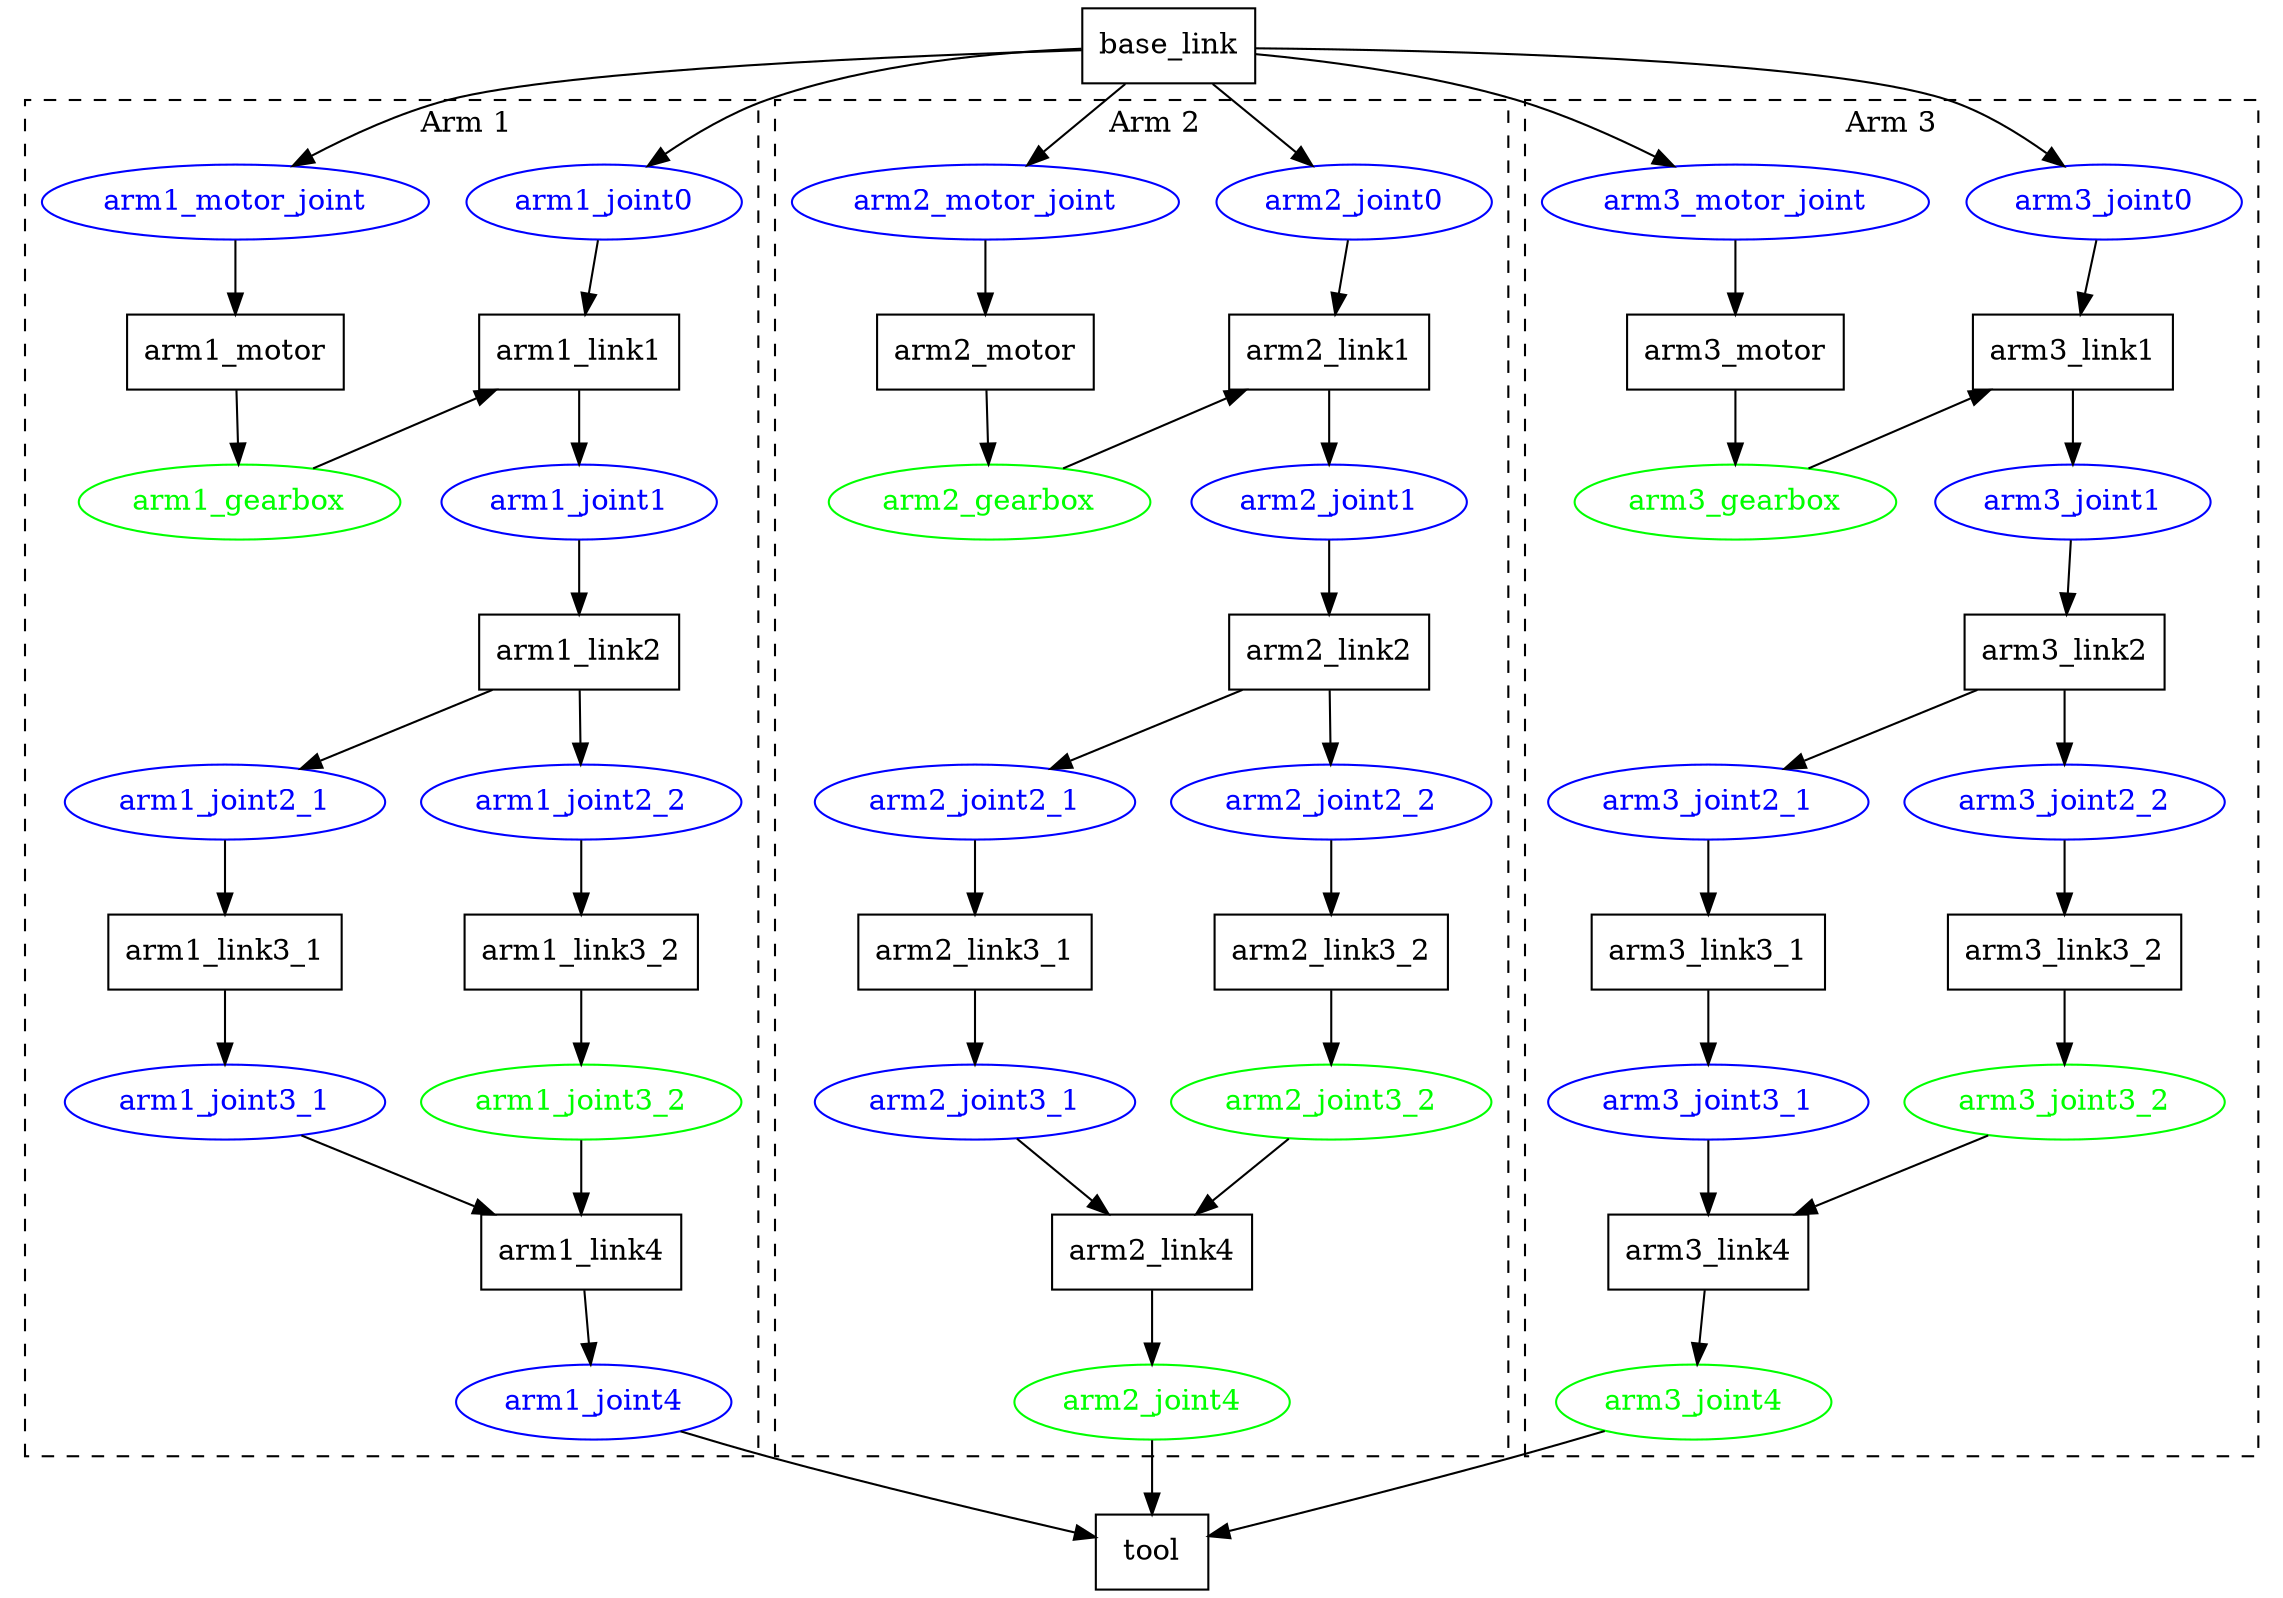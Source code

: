 digraph G {
compound=true;

node [shape=box];
"base_link" [label="base_link"];
"tool" [label="tool"];

subgraph cluster0 {
label = "                Arm 1";
style = dashed;

node [shape=box];
"arm1_link2" [label="arm1_link2"];
"arm1_link3_1" [label="arm1_link3_1"];
"arm1_link4" [label="arm1_link4"];
"arm1_link3_2" [label="arm1_link3_2"];
{rank = same;
"arm1_link1" [label="arm1_link1"];
"arm1_motor" [label="arm1_motor"];
}

node [shape=ellipse, color=blue, fontcolor=blue];
"arm1_joint0"
"arm1_joint0" -> "arm1_link1"
"arm1_link1" -> "arm1_joint1"
"arm1_joint1" -> "arm1_link2"
"arm1_link2" -> "arm1_joint2_1"
"arm1_joint2_1" -> "arm1_link3_1"
"arm1_link3_1" -> "arm1_joint3_1"
"arm1_joint3_1" -> "arm1_link4"
"arm1_link4" -> "arm1_joint4"
"arm1_joint4"
"arm1_link2" -> "arm1_joint2_2"
"arm1_joint2_2" -> "arm1_link3_2"
"arm1_motor_joint"
"arm1_motor_joint" -> "arm1_motor"

node [shape=ellipse, color=green, fontcolor=green];
"arm1_motor" -> "arm1_gearbox" 
"arm1_gearbox" -> "arm1_link1"
"arm1_link3_2" -> "arm1_joint3_2" 
"arm1_joint3_2" -> "arm1_link4"
}


subgraph cluster1 {
label = "   Arm 2";
style = dashed;

node [shape=box];
"arm2_link2" [label="arm2_link2"];
"arm2_link3_1" [label="arm2_link3_1"];
"arm2_link4" [label="arm2_link4"];
"arm2_link3_2" [label="arm2_link3_2"];
{rank = same;
"arm2_link1" [label="arm2_link1"];
"arm2_motor" [label="arm2_motor"];
}
node [shape=ellipse, color=blue, fontcolor=blue];
"arm2_joint0"
"arm2_joint0" -> "arm2_link1"
"arm2_link1" -> "arm2_joint1"
"arm2_joint1" -> "arm2_link2"
"arm2_link2" -> "arm2_joint2_1"
"arm2_joint2_1" -> "arm2_link3_1"
"arm2_link3_1" -> "arm2_joint3_1"
"arm2_joint3_1" -> "arm2_link4"
"arm2_link2" -> "arm2_joint2_2"
"arm2_joint2_2" -> "arm2_link3_2"
"arm2_motor_joint"
"arm2_motor_joint" -> "arm2_motor"

node [shape=ellipse, color=green, fontcolor=green];
"arm2_motor" -> "arm2_gearbox" 
"arm2_gearbox" -> "arm2_link1"
"arm2_link3_2" -> "arm2_joint3_2" 
"arm2_joint3_2" -> "arm2_link4"
"arm2_link4" -> "arm2_joint4" 
"arm2_joint4"

}

subgraph cluster2 {
label = "Arm 3";
style = dashed;

node [shape=box];
"arm3_link2" [label="arm3_link2"];
"arm3_link3_1" [label="arm3_link3_1"];
"arm3_link4" [label="arm3_link4"];
"arm3_link3_2" [label="arm3_link3_2"];
{rank = same;
"arm3_link1" [label="arm3_link1"];
"arm3_motor" [label="arm3_motor"];
}
node [shape=ellipse, color=blue, fontcolor=blue];
"arm3_joint0"
"arm3_joint0" -> "arm3_link1"
"arm3_link1" -> "arm3_joint1"
"arm3_joint1" -> "arm3_link2"
"arm3_link2" -> "arm3_joint2_1"
"arm3_joint2_1" -> "arm3_link3_1"
"arm3_link3_1" -> "arm3_joint3_1"
"arm3_joint3_1" -> "arm3_link4"
"arm3_link2" -> "arm3_joint2_2"
"arm3_joint2_2" -> "arm3_link3_2"
"arm3_motor_joint"
"arm3_motor_joint" -> "arm3_motor"

node [shape=ellipse, color=green, fontcolor=green];
"arm3_motor" -> "arm3_gearbox" 
"arm3_gearbox" -> "arm3_link1"
"arm3_link3_2" -> "arm3_joint3_2" 
"arm3_joint3_2" -> "arm3_link4"
"arm3_link4" -> "arm3_joint4" 
"arm3_joint4"

}



"base_link" -> "arm1_joint0"
"base_link" -> "arm1_motor_joint"
"base_link" -> "arm2_joint0"
"base_link" -> "arm2_motor_joint"
"base_link" -> "arm3_joint0"
"base_link" -> "arm3_motor_joint"
"arm3_joint4" -> "tool"
"arm2_joint4" -> "tool"
"arm1_joint4" -> "tool"
}

